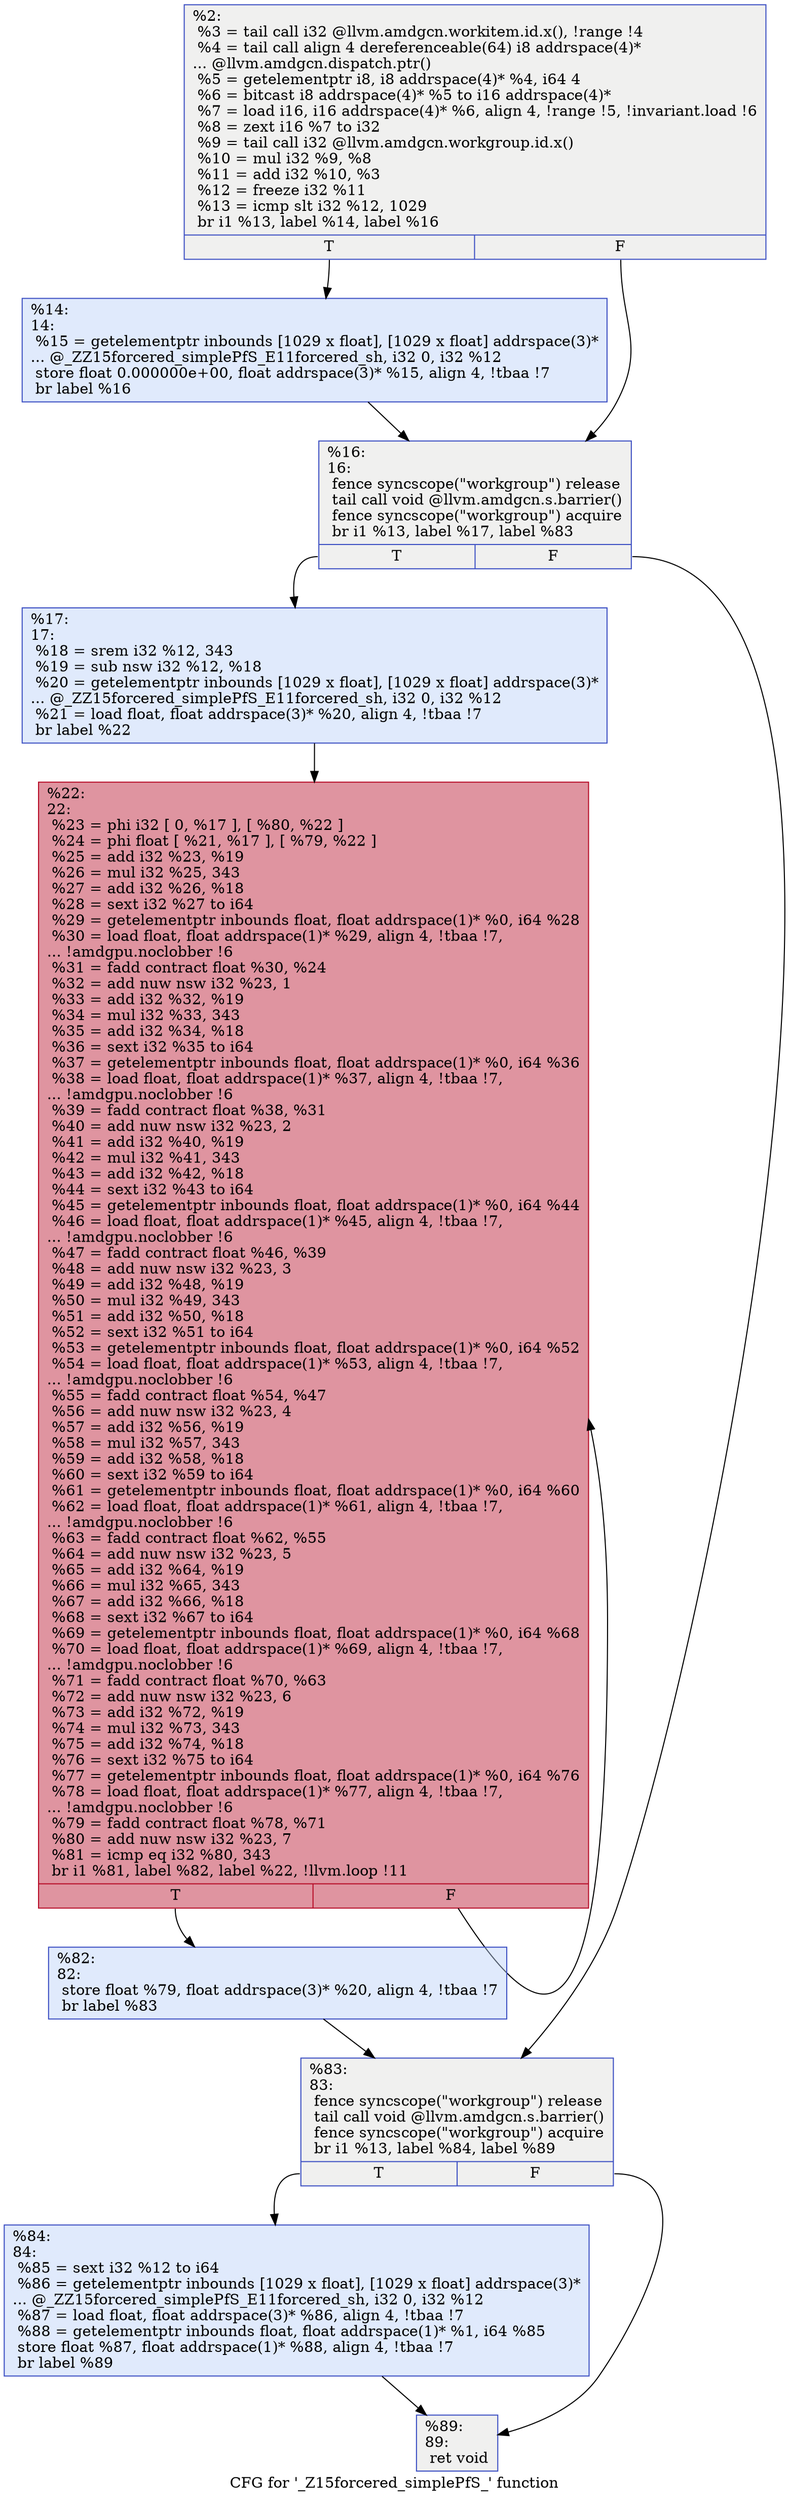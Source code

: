 digraph "CFG for '_Z15forcered_simplePfS_' function" {
	label="CFG for '_Z15forcered_simplePfS_' function";

	Node0x5e5caa0 [shape=record,color="#3d50c3ff", style=filled, fillcolor="#dedcdb70",label="{%2:\l  %3 = tail call i32 @llvm.amdgcn.workitem.id.x(), !range !4\l  %4 = tail call align 4 dereferenceable(64) i8 addrspace(4)*\l... @llvm.amdgcn.dispatch.ptr()\l  %5 = getelementptr i8, i8 addrspace(4)* %4, i64 4\l  %6 = bitcast i8 addrspace(4)* %5 to i16 addrspace(4)*\l  %7 = load i16, i16 addrspace(4)* %6, align 4, !range !5, !invariant.load !6\l  %8 = zext i16 %7 to i32\l  %9 = tail call i32 @llvm.amdgcn.workgroup.id.x()\l  %10 = mul i32 %9, %8\l  %11 = add i32 %10, %3\l  %12 = freeze i32 %11\l  %13 = icmp slt i32 %12, 1029\l  br i1 %13, label %14, label %16\l|{<s0>T|<s1>F}}"];
	Node0x5e5caa0:s0 -> Node0x5e5ea10;
	Node0x5e5caa0:s1 -> Node0x5e5eaa0;
	Node0x5e5ea10 [shape=record,color="#3d50c3ff", style=filled, fillcolor="#b9d0f970",label="{%14:\l14:                                               \l  %15 = getelementptr inbounds [1029 x float], [1029 x float] addrspace(3)*\l... @_ZZ15forcered_simplePfS_E11forcered_sh, i32 0, i32 %12\l  store float 0.000000e+00, float addrspace(3)* %15, align 4, !tbaa !7\l  br label %16\l}"];
	Node0x5e5ea10 -> Node0x5e5eaa0;
	Node0x5e5eaa0 [shape=record,color="#3d50c3ff", style=filled, fillcolor="#dedcdb70",label="{%16:\l16:                                               \l  fence syncscope(\"workgroup\") release\l  tail call void @llvm.amdgcn.s.barrier()\l  fence syncscope(\"workgroup\") acquire\l  br i1 %13, label %17, label %83\l|{<s0>T|<s1>F}}"];
	Node0x5e5eaa0:s0 -> Node0x5e5fcf0;
	Node0x5e5eaa0:s1 -> Node0x5e5fd80;
	Node0x5e5fcf0 [shape=record,color="#3d50c3ff", style=filled, fillcolor="#b9d0f970",label="{%17:\l17:                                               \l  %18 = srem i32 %12, 343\l  %19 = sub nsw i32 %12, %18\l  %20 = getelementptr inbounds [1029 x float], [1029 x float] addrspace(3)*\l... @_ZZ15forcered_simplePfS_E11forcered_sh, i32 0, i32 %12\l  %21 = load float, float addrspace(3)* %20, align 4, !tbaa !7\l  br label %22\l}"];
	Node0x5e5fcf0 -> Node0x5e60030;
	Node0x5e60030 [shape=record,color="#b70d28ff", style=filled, fillcolor="#b70d2870",label="{%22:\l22:                                               \l  %23 = phi i32 [ 0, %17 ], [ %80, %22 ]\l  %24 = phi float [ %21, %17 ], [ %79, %22 ]\l  %25 = add i32 %23, %19\l  %26 = mul i32 %25, 343\l  %27 = add i32 %26, %18\l  %28 = sext i32 %27 to i64\l  %29 = getelementptr inbounds float, float addrspace(1)* %0, i64 %28\l  %30 = load float, float addrspace(1)* %29, align 4, !tbaa !7,\l... !amdgpu.noclobber !6\l  %31 = fadd contract float %30, %24\l  %32 = add nuw nsw i32 %23, 1\l  %33 = add i32 %32, %19\l  %34 = mul i32 %33, 343\l  %35 = add i32 %34, %18\l  %36 = sext i32 %35 to i64\l  %37 = getelementptr inbounds float, float addrspace(1)* %0, i64 %36\l  %38 = load float, float addrspace(1)* %37, align 4, !tbaa !7,\l... !amdgpu.noclobber !6\l  %39 = fadd contract float %38, %31\l  %40 = add nuw nsw i32 %23, 2\l  %41 = add i32 %40, %19\l  %42 = mul i32 %41, 343\l  %43 = add i32 %42, %18\l  %44 = sext i32 %43 to i64\l  %45 = getelementptr inbounds float, float addrspace(1)* %0, i64 %44\l  %46 = load float, float addrspace(1)* %45, align 4, !tbaa !7,\l... !amdgpu.noclobber !6\l  %47 = fadd contract float %46, %39\l  %48 = add nuw nsw i32 %23, 3\l  %49 = add i32 %48, %19\l  %50 = mul i32 %49, 343\l  %51 = add i32 %50, %18\l  %52 = sext i32 %51 to i64\l  %53 = getelementptr inbounds float, float addrspace(1)* %0, i64 %52\l  %54 = load float, float addrspace(1)* %53, align 4, !tbaa !7,\l... !amdgpu.noclobber !6\l  %55 = fadd contract float %54, %47\l  %56 = add nuw nsw i32 %23, 4\l  %57 = add i32 %56, %19\l  %58 = mul i32 %57, 343\l  %59 = add i32 %58, %18\l  %60 = sext i32 %59 to i64\l  %61 = getelementptr inbounds float, float addrspace(1)* %0, i64 %60\l  %62 = load float, float addrspace(1)* %61, align 4, !tbaa !7,\l... !amdgpu.noclobber !6\l  %63 = fadd contract float %62, %55\l  %64 = add nuw nsw i32 %23, 5\l  %65 = add i32 %64, %19\l  %66 = mul i32 %65, 343\l  %67 = add i32 %66, %18\l  %68 = sext i32 %67 to i64\l  %69 = getelementptr inbounds float, float addrspace(1)* %0, i64 %68\l  %70 = load float, float addrspace(1)* %69, align 4, !tbaa !7,\l... !amdgpu.noclobber !6\l  %71 = fadd contract float %70, %63\l  %72 = add nuw nsw i32 %23, 6\l  %73 = add i32 %72, %19\l  %74 = mul i32 %73, 343\l  %75 = add i32 %74, %18\l  %76 = sext i32 %75 to i64\l  %77 = getelementptr inbounds float, float addrspace(1)* %0, i64 %76\l  %78 = load float, float addrspace(1)* %77, align 4, !tbaa !7,\l... !amdgpu.noclobber !6\l  %79 = fadd contract float %78, %71\l  %80 = add nuw nsw i32 %23, 7\l  %81 = icmp eq i32 %80, 343\l  br i1 %81, label %82, label %22, !llvm.loop !11\l|{<s0>T|<s1>F}}"];
	Node0x5e60030:s0 -> Node0x5e63520;
	Node0x5e60030:s1 -> Node0x5e60030;
	Node0x5e63520 [shape=record,color="#3d50c3ff", style=filled, fillcolor="#b9d0f970",label="{%82:\l82:                                               \l  store float %79, float addrspace(3)* %20, align 4, !tbaa !7\l  br label %83\l}"];
	Node0x5e63520 -> Node0x5e5fd80;
	Node0x5e5fd80 [shape=record,color="#3d50c3ff", style=filled, fillcolor="#dedcdb70",label="{%83:\l83:                                               \l  fence syncscope(\"workgroup\") release\l  tail call void @llvm.amdgcn.s.barrier()\l  fence syncscope(\"workgroup\") acquire\l  br i1 %13, label %84, label %89\l|{<s0>T|<s1>F}}"];
	Node0x5e5fd80:s0 -> Node0x5e63990;
	Node0x5e5fd80:s1 -> Node0x5e639e0;
	Node0x5e63990 [shape=record,color="#3d50c3ff", style=filled, fillcolor="#b9d0f970",label="{%84:\l84:                                               \l  %85 = sext i32 %12 to i64\l  %86 = getelementptr inbounds [1029 x float], [1029 x float] addrspace(3)*\l... @_ZZ15forcered_simplePfS_E11forcered_sh, i32 0, i32 %12\l  %87 = load float, float addrspace(3)* %86, align 4, !tbaa !7\l  %88 = getelementptr inbounds float, float addrspace(1)* %1, i64 %85\l  store float %87, float addrspace(1)* %88, align 4, !tbaa !7\l  br label %89\l}"];
	Node0x5e63990 -> Node0x5e639e0;
	Node0x5e639e0 [shape=record,color="#3d50c3ff", style=filled, fillcolor="#dedcdb70",label="{%89:\l89:                                               \l  ret void\l}"];
}
